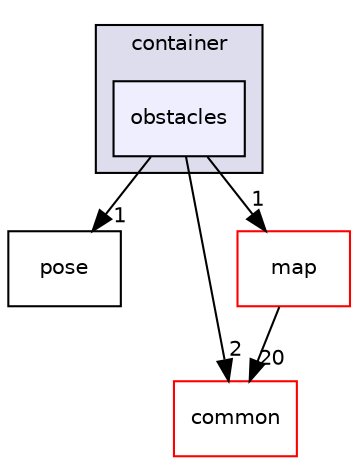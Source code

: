 digraph "modules/prediction/container/obstacles" {
  compound=true
  node [ fontsize="10", fontname="Helvetica"];
  edge [ labelfontsize="10", labelfontname="Helvetica"];
  subgraph clusterdir_785e2b277299b71d04d4ff801adb13f8 {
    graph [ bgcolor="#ddddee", pencolor="black", label="container" fontname="Helvetica", fontsize="10", URL="dir_785e2b277299b71d04d4ff801adb13f8.html"]
  dir_78597198f6cfde2bdcecea8b9eea0222 [shape=box, label="obstacles", style="filled", fillcolor="#eeeeff", pencolor="black", URL="dir_78597198f6cfde2bdcecea8b9eea0222.html"];
  }
  dir_52654693a7cf345845d67ef00849565d [shape=box label="pose" URL="dir_52654693a7cf345845d67ef00849565d.html"];
  dir_9a5e51f49964887903df6eed98080585 [shape=box label="common" fillcolor="white" style="filled" color="red" URL="dir_9a5e51f49964887903df6eed98080585.html"];
  dir_bc4fbd717b8d61d0dc75a15f0986d7f7 [shape=box label="map" fillcolor="white" style="filled" color="red" URL="dir_bc4fbd717b8d61d0dc75a15f0986d7f7.html"];
  dir_78597198f6cfde2bdcecea8b9eea0222->dir_52654693a7cf345845d67ef00849565d [headlabel="1", labeldistance=1.5 headhref="dir_000178_000203.html"];
  dir_78597198f6cfde2bdcecea8b9eea0222->dir_9a5e51f49964887903df6eed98080585 [headlabel="2", labeldistance=1.5 headhref="dir_000178_000050.html"];
  dir_78597198f6cfde2bdcecea8b9eea0222->dir_bc4fbd717b8d61d0dc75a15f0986d7f7 [headlabel="1", labeldistance=1.5 headhref="dir_000178_000061.html"];
  dir_bc4fbd717b8d61d0dc75a15f0986d7f7->dir_9a5e51f49964887903df6eed98080585 [headlabel="20", labeldistance=1.5 headhref="dir_000061_000050.html"];
}
